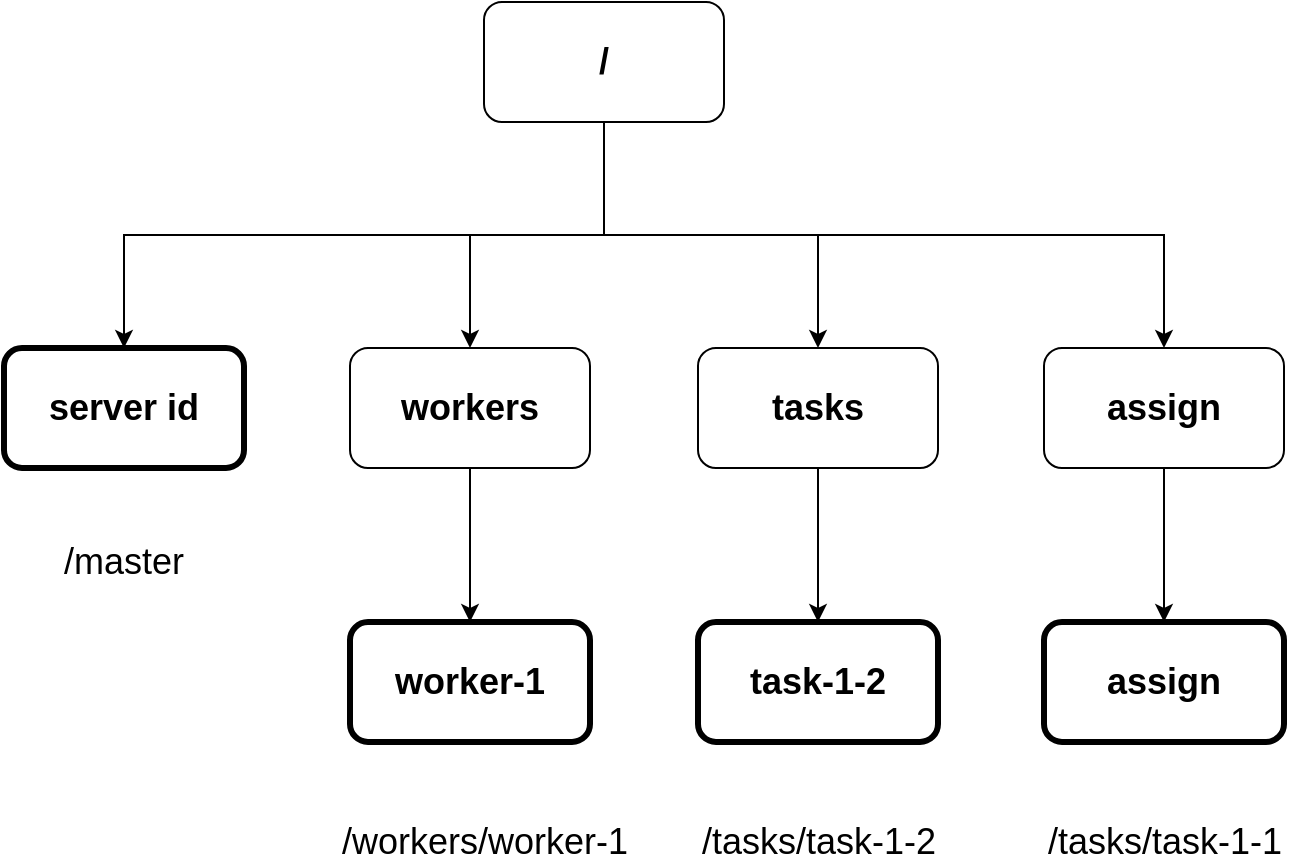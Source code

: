 <mxfile version="10.5.4" type="device"><diagram id="5Yn0ILyy9xWHxLsvmnWh" name="第 1 页"><mxGraphModel dx="1058" dy="818" grid="1" gridSize="10" guides="1" tooltips="1" connect="1" arrows="1" fold="1" page="1" pageScale="1" pageWidth="827" pageHeight="1169" math="0" shadow="0"><root><mxCell id="0"/><mxCell id="1" parent="0"/><mxCell id="nIRxL4mFPfKs8ieMl3Qt-16" style="edgeStyle=orthogonalEdgeStyle;rounded=0;orthogonalLoop=1;jettySize=auto;html=1;exitX=0.5;exitY=1;exitDx=0;exitDy=0;entryX=0.5;entryY=0;entryDx=0;entryDy=0;fontSize=18;" edge="1" parent="1" source="nIRxL4mFPfKs8ieMl3Qt-2" target="nIRxL4mFPfKs8ieMl3Qt-5"><mxGeometry relative="1" as="geometry"/></mxCell><mxCell id="nIRxL4mFPfKs8ieMl3Qt-17" style="edgeStyle=orthogonalEdgeStyle;rounded=0;orthogonalLoop=1;jettySize=auto;html=1;exitX=0.5;exitY=1;exitDx=0;exitDy=0;fontSize=18;" edge="1" parent="1" source="nIRxL4mFPfKs8ieMl3Qt-2" target="nIRxL4mFPfKs8ieMl3Qt-4"><mxGeometry relative="1" as="geometry"/></mxCell><mxCell id="nIRxL4mFPfKs8ieMl3Qt-18" style="edgeStyle=orthogonalEdgeStyle;rounded=0;orthogonalLoop=1;jettySize=auto;html=1;exitX=0.5;exitY=1;exitDx=0;exitDy=0;fontSize=18;" edge="1" parent="1" source="nIRxL4mFPfKs8ieMl3Qt-2" target="nIRxL4mFPfKs8ieMl3Qt-3"><mxGeometry relative="1" as="geometry"/></mxCell><mxCell id="nIRxL4mFPfKs8ieMl3Qt-19" style="edgeStyle=orthogonalEdgeStyle;rounded=0;orthogonalLoop=1;jettySize=auto;html=1;exitX=0.5;exitY=1;exitDx=0;exitDy=0;fontSize=18;" edge="1" parent="1" source="nIRxL4mFPfKs8ieMl3Qt-2" target="nIRxL4mFPfKs8ieMl3Qt-6"><mxGeometry relative="1" as="geometry"/></mxCell><mxCell id="nIRxL4mFPfKs8ieMl3Qt-2" value="/" style="rounded=1;whiteSpace=wrap;html=1;fontSize=18;fontStyle=1" vertex="1" parent="1"><mxGeometry x="350" y="110" width="120" height="60" as="geometry"/></mxCell><mxCell id="nIRxL4mFPfKs8ieMl3Qt-7" value="" style="group" vertex="1" connectable="0" parent="1"><mxGeometry x="110" y="283" width="640" height="60" as="geometry"/></mxCell><mxCell id="nIRxL4mFPfKs8ieMl3Qt-3" value="tasks" style="rounded=1;whiteSpace=wrap;html=1;fontSize=18;fontStyle=1" vertex="1" parent="nIRxL4mFPfKs8ieMl3Qt-7"><mxGeometry x="347" width="120" height="60" as="geometry"/></mxCell><mxCell id="nIRxL4mFPfKs8ieMl3Qt-4" value="workers" style="rounded=1;whiteSpace=wrap;html=1;fontSize=18;fontStyle=1" vertex="1" parent="nIRxL4mFPfKs8ieMl3Qt-7"><mxGeometry x="173" width="120" height="60" as="geometry"/></mxCell><mxCell id="nIRxL4mFPfKs8ieMl3Qt-5" value="server id" style="rounded=1;whiteSpace=wrap;html=1;fontSize=18;fontStyle=1;strokeWidth=3;" vertex="1" parent="nIRxL4mFPfKs8ieMl3Qt-7"><mxGeometry width="120" height="60" as="geometry"/></mxCell><mxCell id="nIRxL4mFPfKs8ieMl3Qt-6" value="assign" style="rounded=1;whiteSpace=wrap;html=1;fontSize=18;fontStyle=1" vertex="1" parent="nIRxL4mFPfKs8ieMl3Qt-7"><mxGeometry x="520" width="120" height="60" as="geometry"/></mxCell><mxCell id="nIRxL4mFPfKs8ieMl3Qt-9" value="/master&lt;br&gt;" style="text;html=1;strokeColor=none;fillColor=none;align=center;verticalAlign=middle;whiteSpace=wrap;rounded=0;fontSize=18;" vertex="1" parent="1"><mxGeometry x="130" y="380" width="80" height="20" as="geometry"/></mxCell><mxCell id="nIRxL4mFPfKs8ieMl3Qt-10" value="worker-1" style="rounded=1;whiteSpace=wrap;html=1;fontSize=18;fontStyle=1;strokeWidth=3;" vertex="1" parent="1"><mxGeometry x="283" y="420" width="120" height="60" as="geometry"/></mxCell><mxCell id="nIRxL4mFPfKs8ieMl3Qt-11" value="/workers/worker-1&lt;br&gt;" style="text;html=1;strokeColor=none;fillColor=none;align=center;verticalAlign=middle;whiteSpace=wrap;rounded=0;fontSize=18;" vertex="1" parent="1"><mxGeometry x="276.5" y="520" width="147" height="20" as="geometry"/></mxCell><mxCell id="nIRxL4mFPfKs8ieMl3Qt-12" value="task-1-2" style="rounded=1;whiteSpace=wrap;html=1;fontSize=18;fontStyle=1;strokeWidth=3;" vertex="1" parent="1"><mxGeometry x="457" y="420" width="120" height="60" as="geometry"/></mxCell><mxCell id="nIRxL4mFPfKs8ieMl3Qt-13" value="/tasks/task-1-2&lt;br&gt;" style="text;html=1;strokeColor=none;fillColor=none;align=center;verticalAlign=middle;whiteSpace=wrap;rounded=0;fontSize=18;" vertex="1" parent="1"><mxGeometry x="443.5" y="520" width="147" height="20" as="geometry"/></mxCell><mxCell id="nIRxL4mFPfKs8ieMl3Qt-14" value="assign" style="rounded=1;whiteSpace=wrap;html=1;fontSize=18;fontStyle=1;strokeWidth=3;" vertex="1" parent="1"><mxGeometry x="630" y="420" width="120" height="60" as="geometry"/></mxCell><mxCell id="nIRxL4mFPfKs8ieMl3Qt-15" value="/tasks/task-1-1&lt;br&gt;" style="text;html=1;strokeColor=none;fillColor=none;align=center;verticalAlign=middle;whiteSpace=wrap;rounded=0;fontSize=18;" vertex="1" parent="1"><mxGeometry x="616.5" y="520" width="147" height="20" as="geometry"/></mxCell><mxCell id="nIRxL4mFPfKs8ieMl3Qt-20" style="edgeStyle=orthogonalEdgeStyle;rounded=0;orthogonalLoop=1;jettySize=auto;html=1;exitX=0.5;exitY=1;exitDx=0;exitDy=0;entryX=0.5;entryY=0;entryDx=0;entryDy=0;fontSize=18;" edge="1" parent="1" source="nIRxL4mFPfKs8ieMl3Qt-4" target="nIRxL4mFPfKs8ieMl3Qt-10"><mxGeometry relative="1" as="geometry"/></mxCell><mxCell id="nIRxL4mFPfKs8ieMl3Qt-21" style="edgeStyle=orthogonalEdgeStyle;rounded=0;orthogonalLoop=1;jettySize=auto;html=1;exitX=0.5;exitY=1;exitDx=0;exitDy=0;fontSize=18;" edge="1" parent="1" source="nIRxL4mFPfKs8ieMl3Qt-3" target="nIRxL4mFPfKs8ieMl3Qt-12"><mxGeometry relative="1" as="geometry"/></mxCell><mxCell id="nIRxL4mFPfKs8ieMl3Qt-22" style="edgeStyle=orthogonalEdgeStyle;rounded=0;orthogonalLoop=1;jettySize=auto;html=1;exitX=0.5;exitY=1;exitDx=0;exitDy=0;fontSize=18;" edge="1" parent="1" source="nIRxL4mFPfKs8ieMl3Qt-6" target="nIRxL4mFPfKs8ieMl3Qt-14"><mxGeometry relative="1" as="geometry"/></mxCell></root></mxGraphModel></diagram></mxfile>